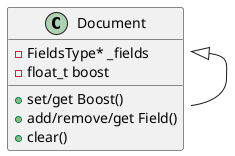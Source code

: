 @startuml
Document::LUCENE_BASE <|-- Document

Class Document {
      - FieldsType* _fields
      - float_t boost
      + set/get Boost()
      + add/remove/get Field()
      + clear()
}

@enduml
